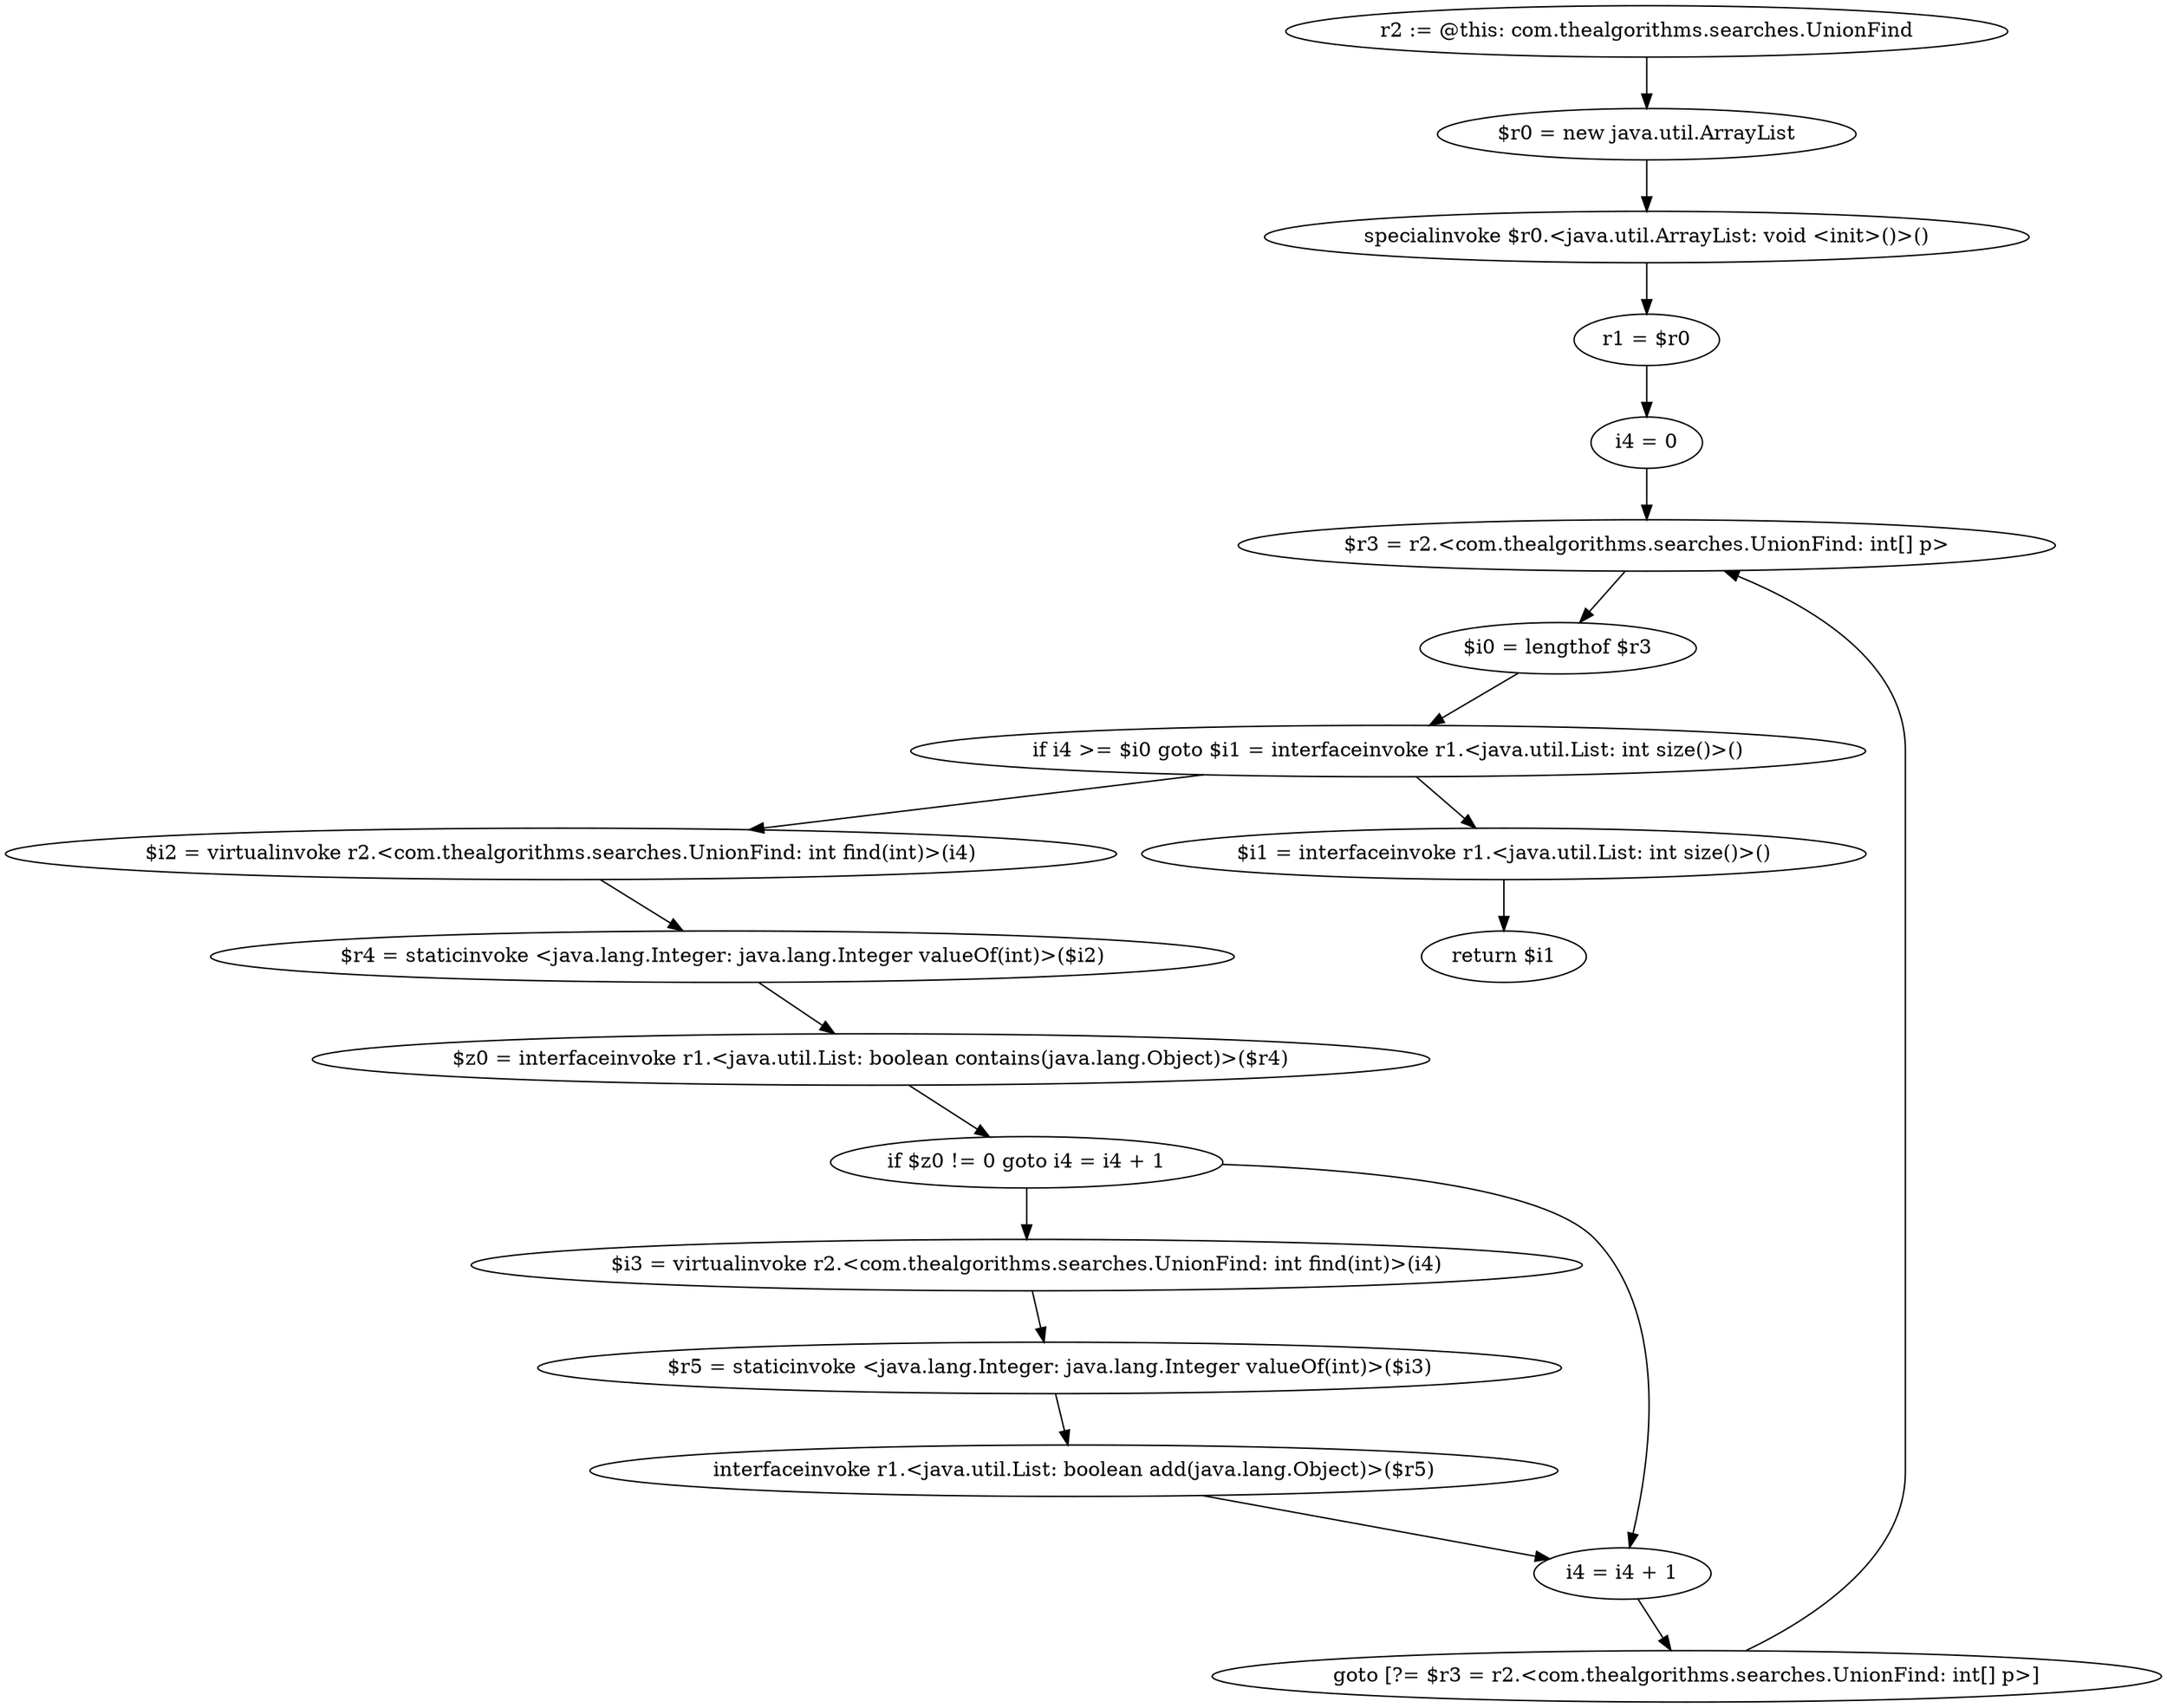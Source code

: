 digraph "unitGraph" {
    "r2 := @this: com.thealgorithms.searches.UnionFind"
    "$r0 = new java.util.ArrayList"
    "specialinvoke $r0.<java.util.ArrayList: void <init>()>()"
    "r1 = $r0"
    "i4 = 0"
    "$r3 = r2.<com.thealgorithms.searches.UnionFind: int[] p>"
    "$i0 = lengthof $r3"
    "if i4 >= $i0 goto $i1 = interfaceinvoke r1.<java.util.List: int size()>()"
    "$i2 = virtualinvoke r2.<com.thealgorithms.searches.UnionFind: int find(int)>(i4)"
    "$r4 = staticinvoke <java.lang.Integer: java.lang.Integer valueOf(int)>($i2)"
    "$z0 = interfaceinvoke r1.<java.util.List: boolean contains(java.lang.Object)>($r4)"
    "if $z0 != 0 goto i4 = i4 + 1"
    "$i3 = virtualinvoke r2.<com.thealgorithms.searches.UnionFind: int find(int)>(i4)"
    "$r5 = staticinvoke <java.lang.Integer: java.lang.Integer valueOf(int)>($i3)"
    "interfaceinvoke r1.<java.util.List: boolean add(java.lang.Object)>($r5)"
    "i4 = i4 + 1"
    "goto [?= $r3 = r2.<com.thealgorithms.searches.UnionFind: int[] p>]"
    "$i1 = interfaceinvoke r1.<java.util.List: int size()>()"
    "return $i1"
    "r2 := @this: com.thealgorithms.searches.UnionFind"->"$r0 = new java.util.ArrayList";
    "$r0 = new java.util.ArrayList"->"specialinvoke $r0.<java.util.ArrayList: void <init>()>()";
    "specialinvoke $r0.<java.util.ArrayList: void <init>()>()"->"r1 = $r0";
    "r1 = $r0"->"i4 = 0";
    "i4 = 0"->"$r3 = r2.<com.thealgorithms.searches.UnionFind: int[] p>";
    "$r3 = r2.<com.thealgorithms.searches.UnionFind: int[] p>"->"$i0 = lengthof $r3";
    "$i0 = lengthof $r3"->"if i4 >= $i0 goto $i1 = interfaceinvoke r1.<java.util.List: int size()>()";
    "if i4 >= $i0 goto $i1 = interfaceinvoke r1.<java.util.List: int size()>()"->"$i2 = virtualinvoke r2.<com.thealgorithms.searches.UnionFind: int find(int)>(i4)";
    "if i4 >= $i0 goto $i1 = interfaceinvoke r1.<java.util.List: int size()>()"->"$i1 = interfaceinvoke r1.<java.util.List: int size()>()";
    "$i2 = virtualinvoke r2.<com.thealgorithms.searches.UnionFind: int find(int)>(i4)"->"$r4 = staticinvoke <java.lang.Integer: java.lang.Integer valueOf(int)>($i2)";
    "$r4 = staticinvoke <java.lang.Integer: java.lang.Integer valueOf(int)>($i2)"->"$z0 = interfaceinvoke r1.<java.util.List: boolean contains(java.lang.Object)>($r4)";
    "$z0 = interfaceinvoke r1.<java.util.List: boolean contains(java.lang.Object)>($r4)"->"if $z0 != 0 goto i4 = i4 + 1";
    "if $z0 != 0 goto i4 = i4 + 1"->"$i3 = virtualinvoke r2.<com.thealgorithms.searches.UnionFind: int find(int)>(i4)";
    "if $z0 != 0 goto i4 = i4 + 1"->"i4 = i4 + 1";
    "$i3 = virtualinvoke r2.<com.thealgorithms.searches.UnionFind: int find(int)>(i4)"->"$r5 = staticinvoke <java.lang.Integer: java.lang.Integer valueOf(int)>($i3)";
    "$r5 = staticinvoke <java.lang.Integer: java.lang.Integer valueOf(int)>($i3)"->"interfaceinvoke r1.<java.util.List: boolean add(java.lang.Object)>($r5)";
    "interfaceinvoke r1.<java.util.List: boolean add(java.lang.Object)>($r5)"->"i4 = i4 + 1";
    "i4 = i4 + 1"->"goto [?= $r3 = r2.<com.thealgorithms.searches.UnionFind: int[] p>]";
    "goto [?= $r3 = r2.<com.thealgorithms.searches.UnionFind: int[] p>]"->"$r3 = r2.<com.thealgorithms.searches.UnionFind: int[] p>";
    "$i1 = interfaceinvoke r1.<java.util.List: int size()>()"->"return $i1";
}
